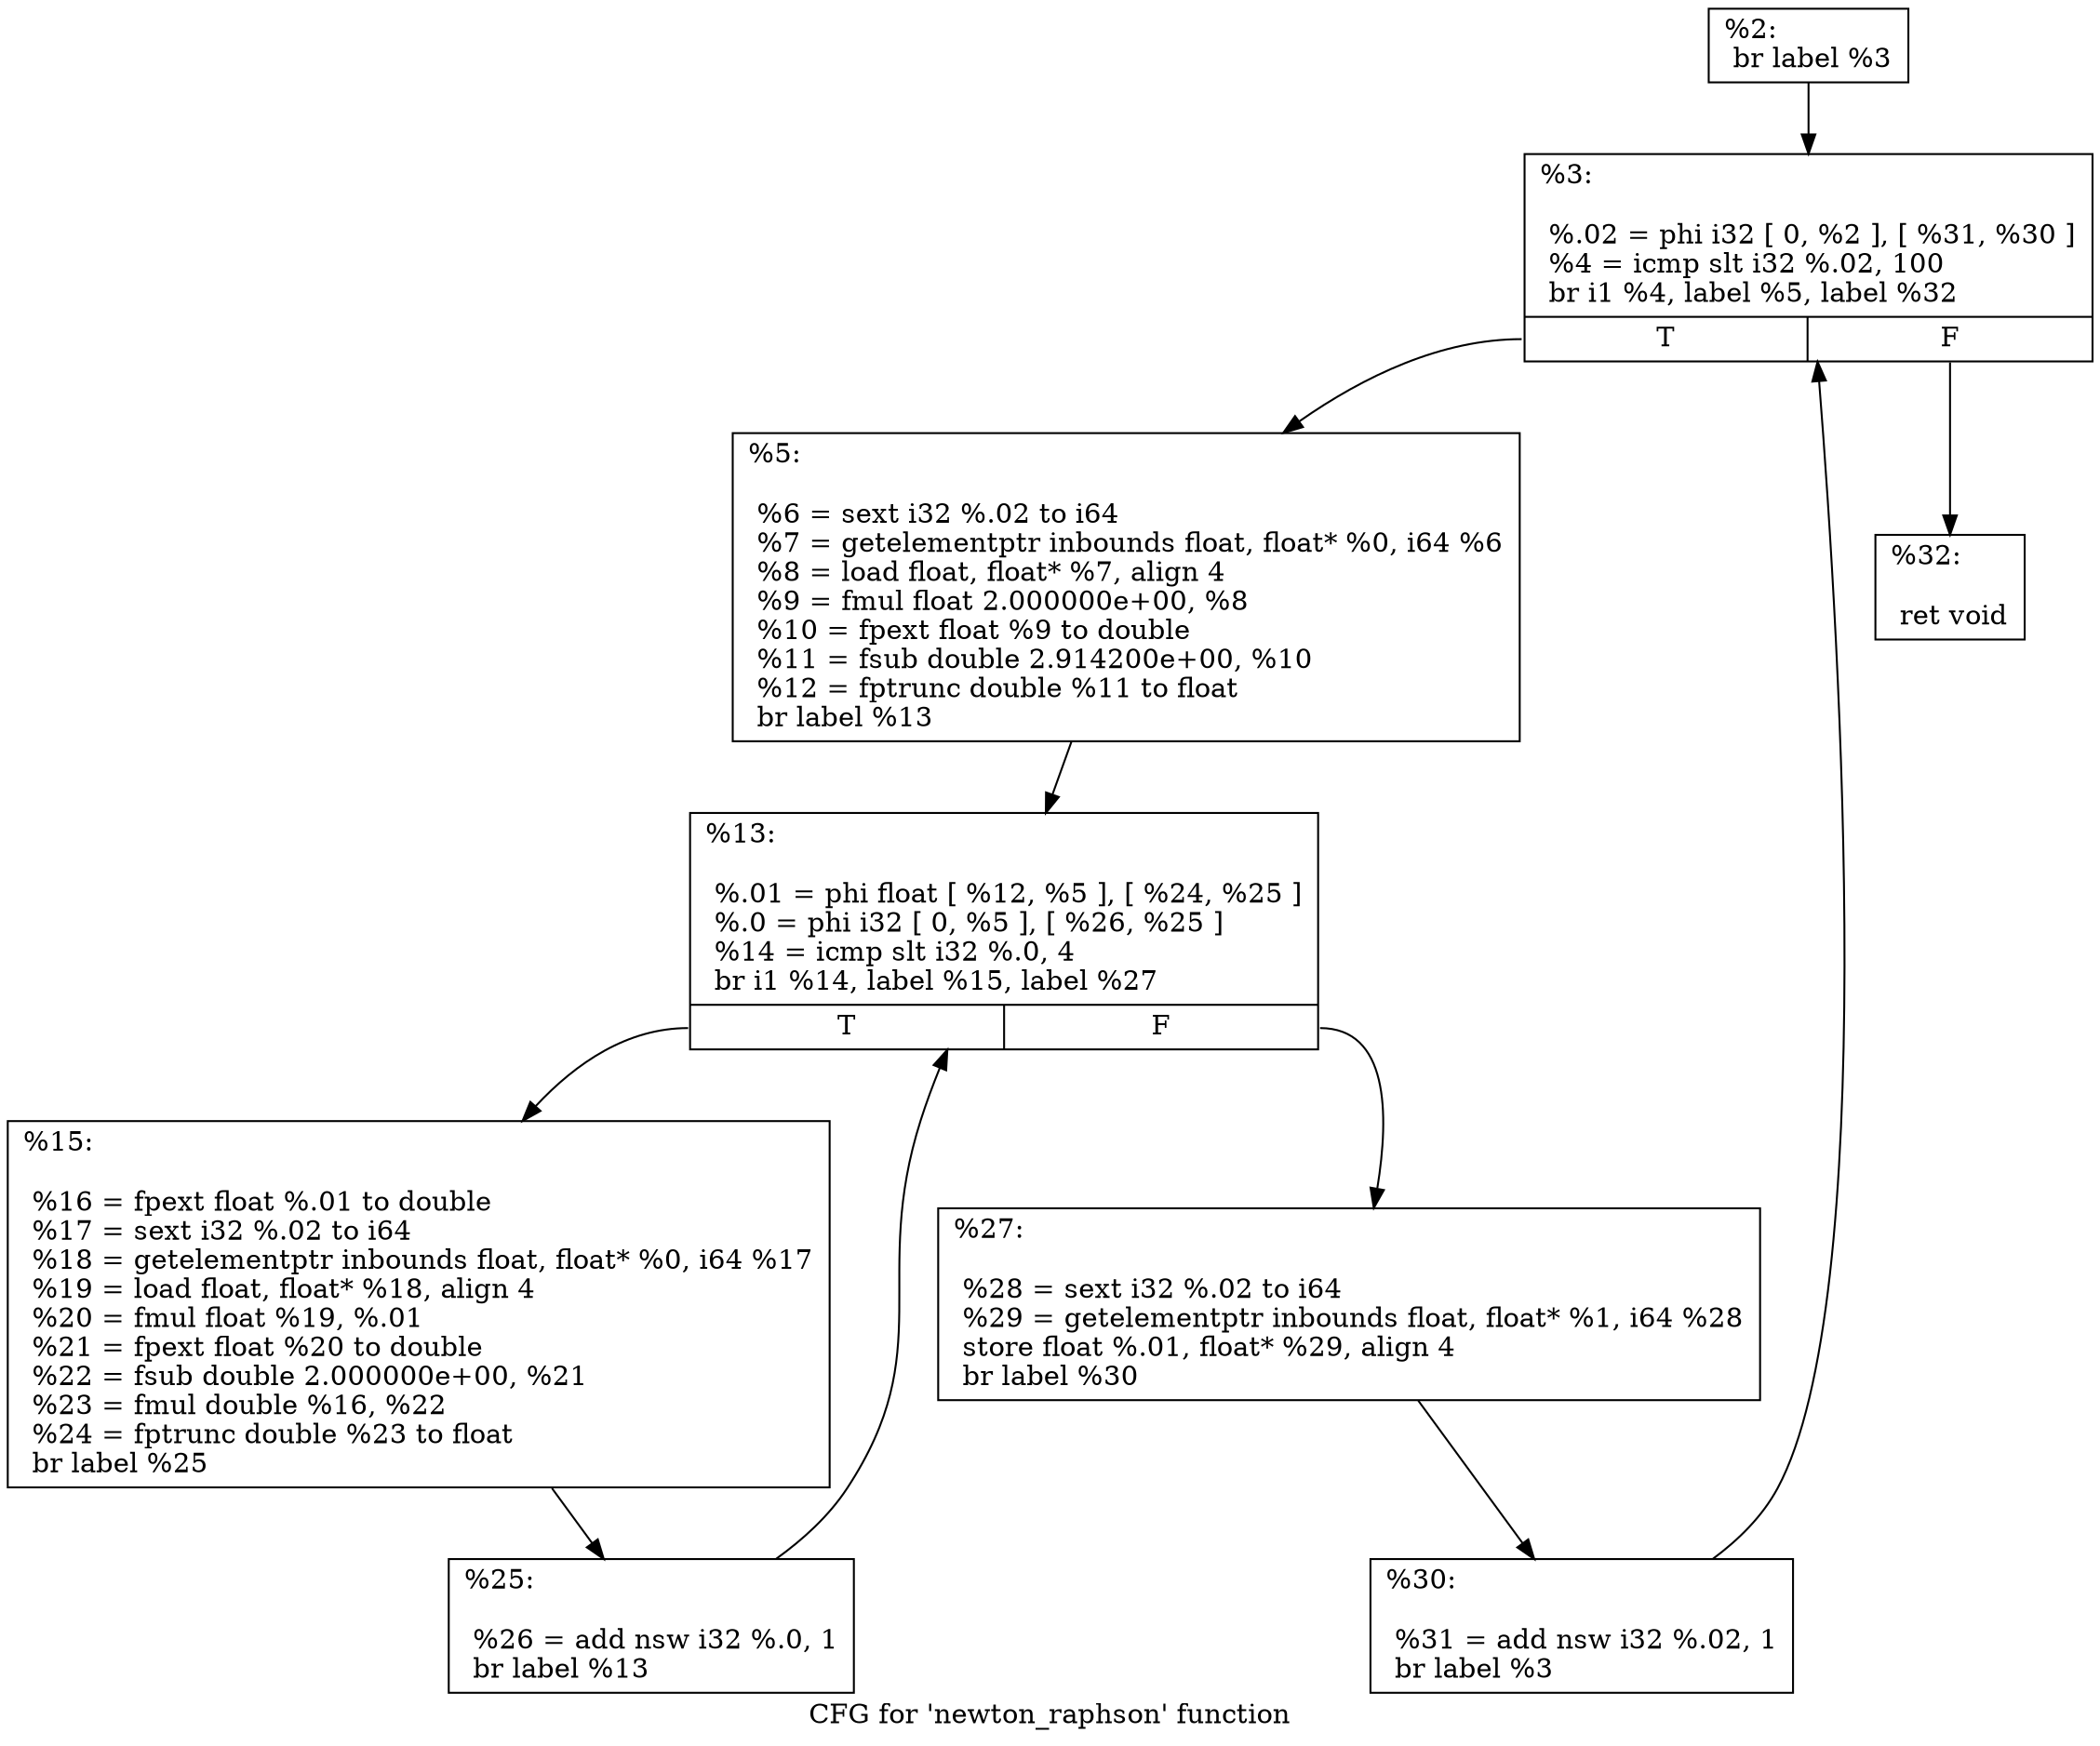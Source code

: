 digraph "CFG for 'newton_raphson' function" {
	label="CFG for 'newton_raphson' function";

	Node0x3bc2320 [shape=record,label="{%2:\l  br label %3\l}"];
	Node0x3bc2320 -> Node0x3bc23a0;
	Node0x3bc23a0 [shape=record,label="{%3:\l\l  %.02 = phi i32 [ 0, %2 ], [ %31, %30 ]\l  %4 = icmp slt i32 %.02, 100\l  br i1 %4, label %5, label %32\l|{<s0>T|<s1>F}}"];
	Node0x3bc23a0:s0 -> Node0x3bc2700;
	Node0x3bc23a0:s1 -> Node0x3bc2750;
	Node0x3bc2700 [shape=record,label="{%5:\l\l  %6 = sext i32 %.02 to i64\l  %7 = getelementptr inbounds float, float* %0, i64 %6\l  %8 = load float, float* %7, align 4\l  %9 = fmul float 2.000000e+00, %8\l  %10 = fpext float %9 to double\l  %11 = fsub double 2.914200e+00, %10\l  %12 = fptrunc double %11 to float\l  br label %13\l}"];
	Node0x3bc2700 -> Node0x3bc2bd0;
	Node0x3bc2bd0 [shape=record,label="{%13:\l\l  %.01 = phi float [ %12, %5 ], [ %24, %25 ]\l  %.0 = phi i32 [ 0, %5 ], [ %26, %25 ]\l  %14 = icmp slt i32 %.0, 4\l  br i1 %14, label %15, label %27\l|{<s0>T|<s1>F}}"];
	Node0x3bc2bd0:s0 -> Node0x3bc2fd0;
	Node0x3bc2bd0:s1 -> Node0x3bc3060;
	Node0x3bc2fd0 [shape=record,label="{%15:\l\l  %16 = fpext float %.01 to double\l  %17 = sext i32 %.02 to i64\l  %18 = getelementptr inbounds float, float* %0, i64 %17\l  %19 = load float, float* %18, align 4\l  %20 = fmul float %19, %.01\l  %21 = fpext float %20 to double\l  %22 = fsub double 2.000000e+00, %21\l  %23 = fmul double %16, %22\l  %24 = fptrunc double %23 to float\l  br label %25\l}"];
	Node0x3bc2fd0 -> Node0x3bc2cc0;
	Node0x3bc2cc0 [shape=record,label="{%25:\l\l  %26 = add nsw i32 %.0, 1\l  br label %13\l}"];
	Node0x3bc2cc0 -> Node0x3bc2bd0;
	Node0x3bc3060 [shape=record,label="{%27:\l\l  %28 = sext i32 %.02 to i64\l  %29 = getelementptr inbounds float, float* %1, i64 %28\l  store float %.01, float* %29, align 4\l  br label %30\l}"];
	Node0x3bc3060 -> Node0x3bc2450;
	Node0x3bc2450 [shape=record,label="{%30:\l\l  %31 = add nsw i32 %.02, 1\l  br label %3\l}"];
	Node0x3bc2450 -> Node0x3bc23a0;
	Node0x3bc2750 [shape=record,label="{%32:\l\l  ret void\l}"];
}
